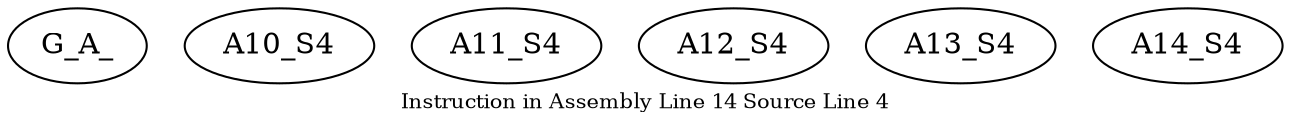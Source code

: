 digraph{
	node [ ]
	edge [ ]
	G_A_
	A10_S4 [ ]
	A11_S4 [ ]
	A12_S4 [ ]
	A13_S4 [ ]
	A14_S4 [ ]
	label = "Instruction in Assembly Line 14 Source Line 4"
	fontsize = "10"
}